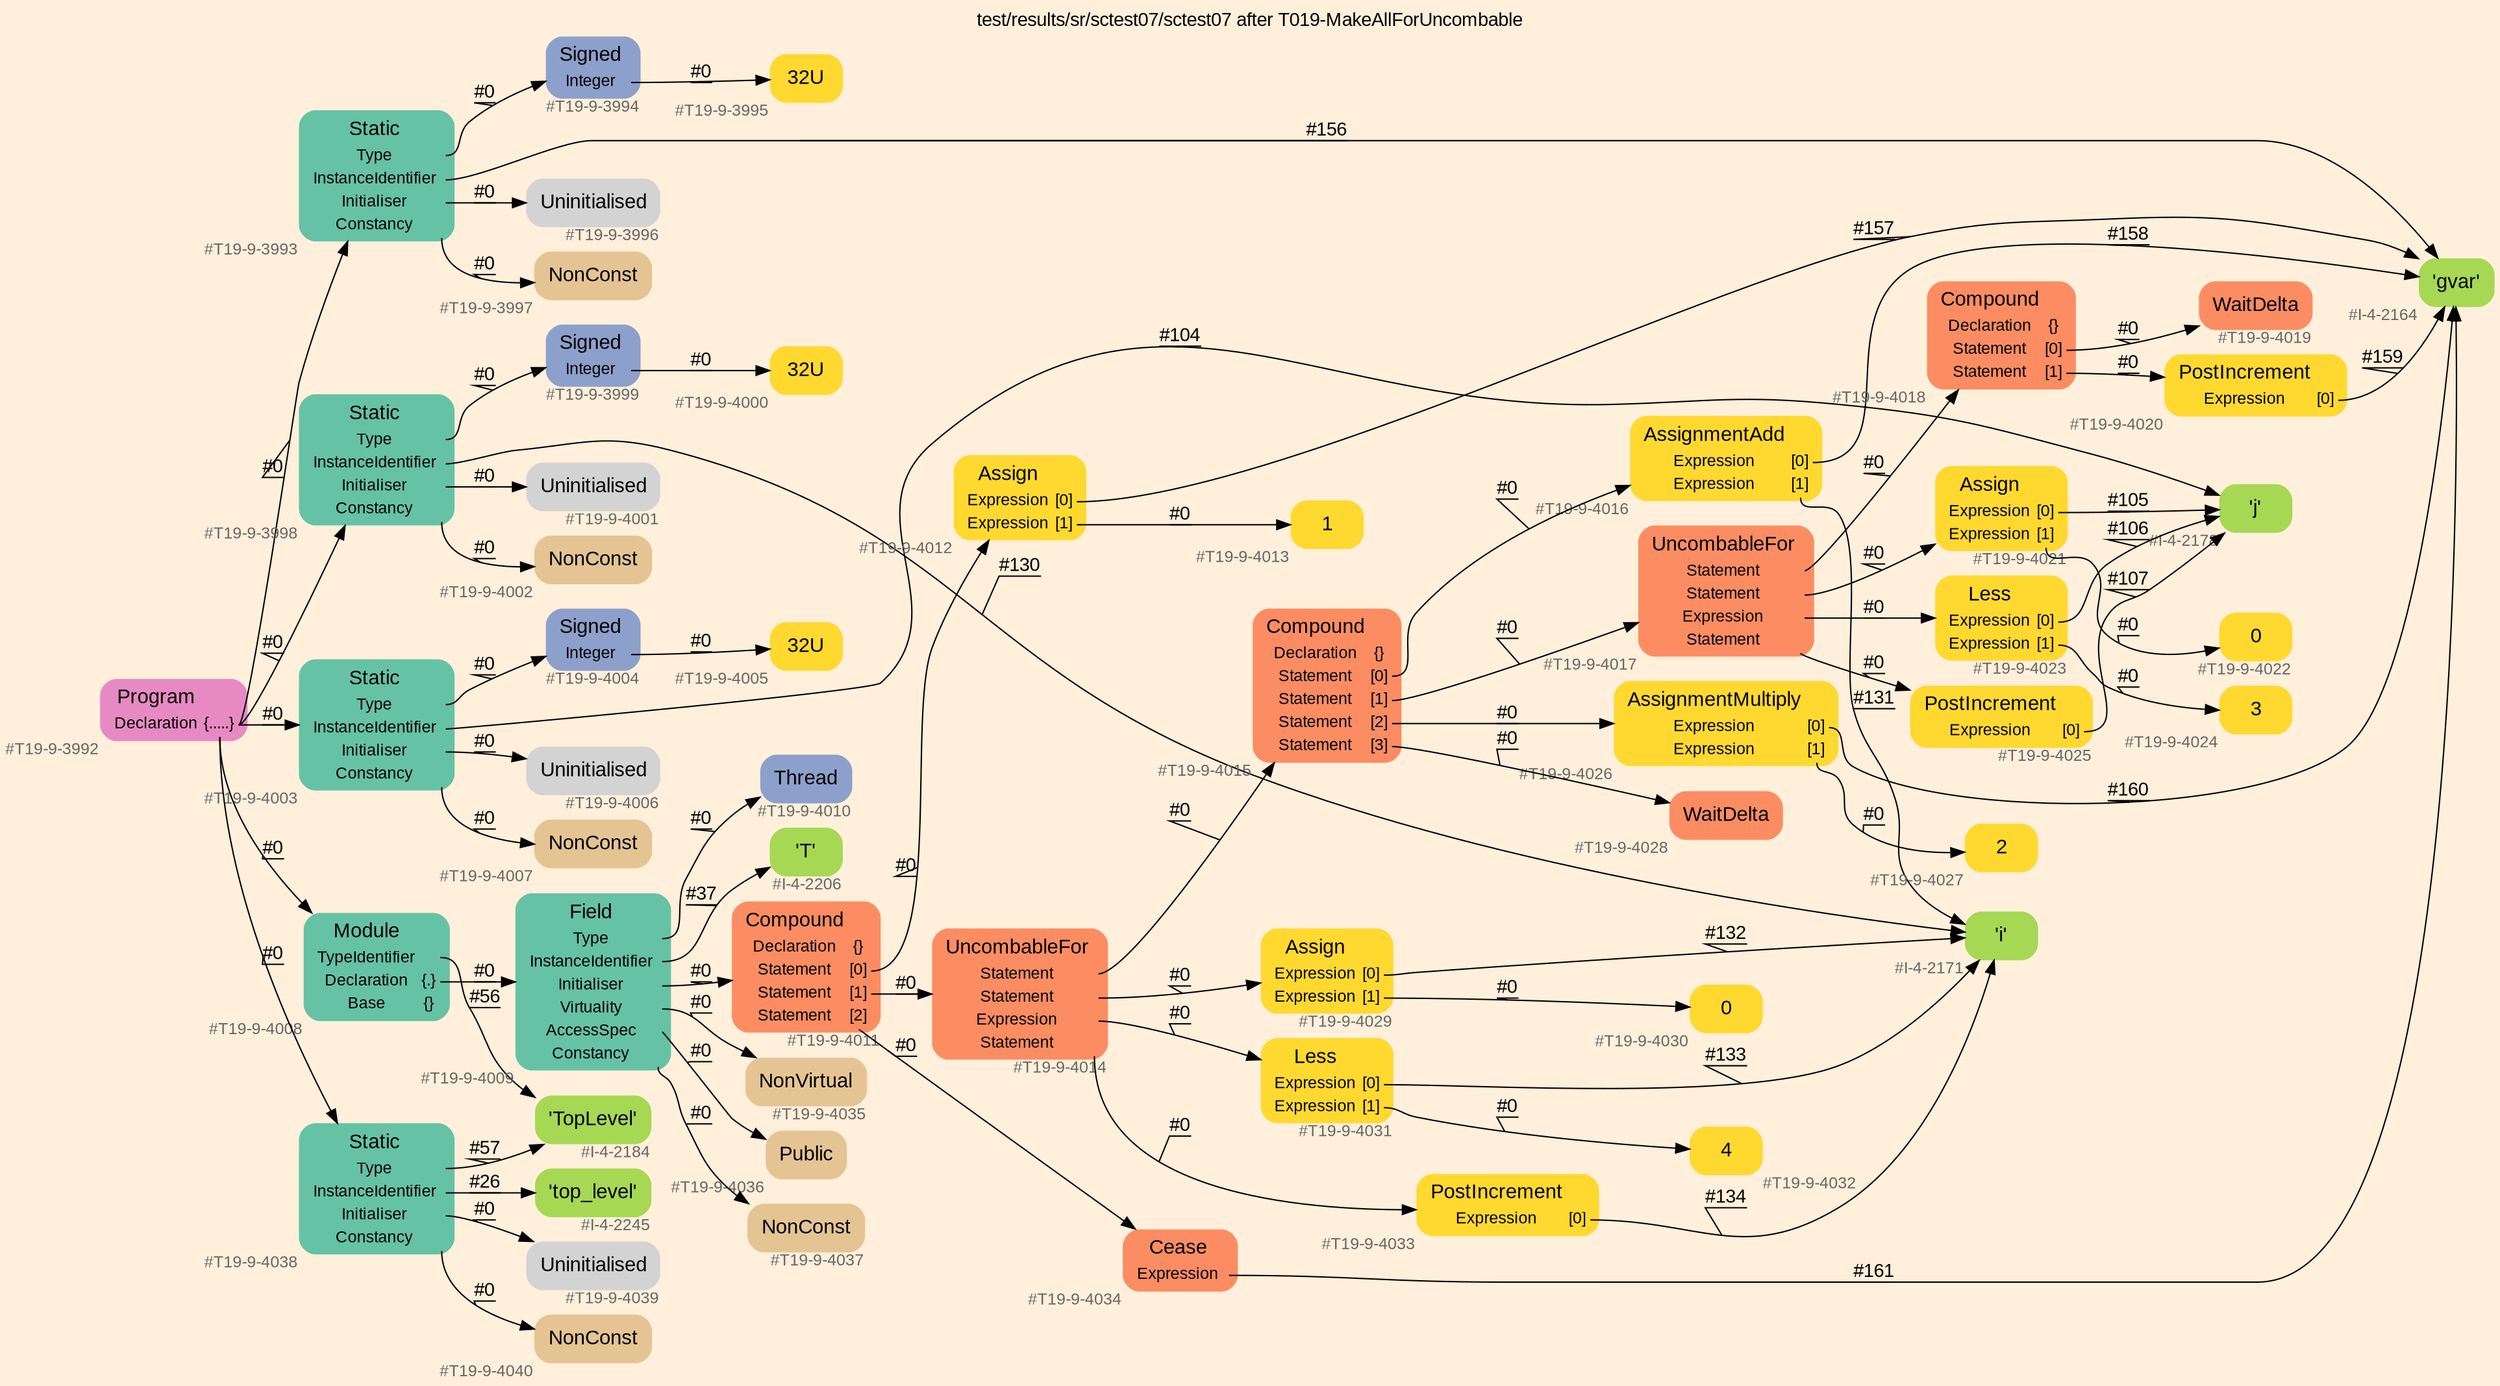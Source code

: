 digraph "test/results/sr/sctest07/sctest07 after T019-MakeAllForUncombable" {
label = "test/results/sr/sctest07/sctest07 after T019-MakeAllForUncombable"
labelloc = t
graph [
    rankdir = "LR"
    ranksep = 0.3
    bgcolor = antiquewhite1
    color = black
    fontcolor = black
    fontname = "Arial"
];
node [
    fontname = "Arial"
];
edge [
    fontname = "Arial"
];

// -------------------- node figure --------------------
// -------- block #T19-9-3992 ----------
"#T19-9-3992" [
    fillcolor = "/set28/4"
    xlabel = "#T19-9-3992"
    fontsize = "12"
    fontcolor = grey40
    shape = "plaintext"
    label = <<TABLE BORDER="0" CELLBORDER="0" CELLSPACING="0">
     <TR><TD><FONT COLOR="black" POINT-SIZE="15">Program</FONT></TD></TR>
     <TR><TD><FONT COLOR="black" POINT-SIZE="12">Declaration</FONT></TD><TD PORT="port0"><FONT COLOR="black" POINT-SIZE="12">{.....}</FONT></TD></TR>
    </TABLE>>
    style = "rounded,filled"
];

// -------- block #T19-9-3993 ----------
"#T19-9-3993" [
    fillcolor = "/set28/1"
    xlabel = "#T19-9-3993"
    fontsize = "12"
    fontcolor = grey40
    shape = "plaintext"
    label = <<TABLE BORDER="0" CELLBORDER="0" CELLSPACING="0">
     <TR><TD><FONT COLOR="black" POINT-SIZE="15">Static</FONT></TD></TR>
     <TR><TD><FONT COLOR="black" POINT-SIZE="12">Type</FONT></TD><TD PORT="port0"></TD></TR>
     <TR><TD><FONT COLOR="black" POINT-SIZE="12">InstanceIdentifier</FONT></TD><TD PORT="port1"></TD></TR>
     <TR><TD><FONT COLOR="black" POINT-SIZE="12">Initialiser</FONT></TD><TD PORT="port2"></TD></TR>
     <TR><TD><FONT COLOR="black" POINT-SIZE="12">Constancy</FONT></TD><TD PORT="port3"></TD></TR>
    </TABLE>>
    style = "rounded,filled"
];

// -------- block #T19-9-3994 ----------
"#T19-9-3994" [
    fillcolor = "/set28/3"
    xlabel = "#T19-9-3994"
    fontsize = "12"
    fontcolor = grey40
    shape = "plaintext"
    label = <<TABLE BORDER="0" CELLBORDER="0" CELLSPACING="0">
     <TR><TD><FONT COLOR="black" POINT-SIZE="15">Signed</FONT></TD></TR>
     <TR><TD><FONT COLOR="black" POINT-SIZE="12">Integer</FONT></TD><TD PORT="port0"></TD></TR>
    </TABLE>>
    style = "rounded,filled"
];

// -------- block #T19-9-3995 ----------
"#T19-9-3995" [
    fillcolor = "/set28/6"
    xlabel = "#T19-9-3995"
    fontsize = "12"
    fontcolor = grey40
    shape = "plaintext"
    label = <<TABLE BORDER="0" CELLBORDER="0" CELLSPACING="0">
     <TR><TD><FONT COLOR="black" POINT-SIZE="15">32U</FONT></TD></TR>
    </TABLE>>
    style = "rounded,filled"
];

// -------- block #I-4-2164 ----------
"#I-4-2164" [
    fillcolor = "/set28/5"
    xlabel = "#I-4-2164"
    fontsize = "12"
    fontcolor = grey40
    shape = "plaintext"
    label = <<TABLE BORDER="0" CELLBORDER="0" CELLSPACING="0">
     <TR><TD><FONT COLOR="black" POINT-SIZE="15">'gvar'</FONT></TD></TR>
    </TABLE>>
    style = "rounded,filled"
];

// -------- block #T19-9-3996 ----------
"#T19-9-3996" [
    xlabel = "#T19-9-3996"
    fontsize = "12"
    fontcolor = grey40
    shape = "plaintext"
    label = <<TABLE BORDER="0" CELLBORDER="0" CELLSPACING="0">
     <TR><TD><FONT COLOR="black" POINT-SIZE="15">Uninitialised</FONT></TD></TR>
    </TABLE>>
    style = "rounded,filled"
];

// -------- block #T19-9-3997 ----------
"#T19-9-3997" [
    fillcolor = "/set28/7"
    xlabel = "#T19-9-3997"
    fontsize = "12"
    fontcolor = grey40
    shape = "plaintext"
    label = <<TABLE BORDER="0" CELLBORDER="0" CELLSPACING="0">
     <TR><TD><FONT COLOR="black" POINT-SIZE="15">NonConst</FONT></TD></TR>
    </TABLE>>
    style = "rounded,filled"
];

// -------- block #T19-9-3998 ----------
"#T19-9-3998" [
    fillcolor = "/set28/1"
    xlabel = "#T19-9-3998"
    fontsize = "12"
    fontcolor = grey40
    shape = "plaintext"
    label = <<TABLE BORDER="0" CELLBORDER="0" CELLSPACING="0">
     <TR><TD><FONT COLOR="black" POINT-SIZE="15">Static</FONT></TD></TR>
     <TR><TD><FONT COLOR="black" POINT-SIZE="12">Type</FONT></TD><TD PORT="port0"></TD></TR>
     <TR><TD><FONT COLOR="black" POINT-SIZE="12">InstanceIdentifier</FONT></TD><TD PORT="port1"></TD></TR>
     <TR><TD><FONT COLOR="black" POINT-SIZE="12">Initialiser</FONT></TD><TD PORT="port2"></TD></TR>
     <TR><TD><FONT COLOR="black" POINT-SIZE="12">Constancy</FONT></TD><TD PORT="port3"></TD></TR>
    </TABLE>>
    style = "rounded,filled"
];

// -------- block #T19-9-3999 ----------
"#T19-9-3999" [
    fillcolor = "/set28/3"
    xlabel = "#T19-9-3999"
    fontsize = "12"
    fontcolor = grey40
    shape = "plaintext"
    label = <<TABLE BORDER="0" CELLBORDER="0" CELLSPACING="0">
     <TR><TD><FONT COLOR="black" POINT-SIZE="15">Signed</FONT></TD></TR>
     <TR><TD><FONT COLOR="black" POINT-SIZE="12">Integer</FONT></TD><TD PORT="port0"></TD></TR>
    </TABLE>>
    style = "rounded,filled"
];

// -------- block #T19-9-4000 ----------
"#T19-9-4000" [
    fillcolor = "/set28/6"
    xlabel = "#T19-9-4000"
    fontsize = "12"
    fontcolor = grey40
    shape = "plaintext"
    label = <<TABLE BORDER="0" CELLBORDER="0" CELLSPACING="0">
     <TR><TD><FONT COLOR="black" POINT-SIZE="15">32U</FONT></TD></TR>
    </TABLE>>
    style = "rounded,filled"
];

// -------- block #I-4-2171 ----------
"#I-4-2171" [
    fillcolor = "/set28/5"
    xlabel = "#I-4-2171"
    fontsize = "12"
    fontcolor = grey40
    shape = "plaintext"
    label = <<TABLE BORDER="0" CELLBORDER="0" CELLSPACING="0">
     <TR><TD><FONT COLOR="black" POINT-SIZE="15">'i'</FONT></TD></TR>
    </TABLE>>
    style = "rounded,filled"
];

// -------- block #T19-9-4001 ----------
"#T19-9-4001" [
    xlabel = "#T19-9-4001"
    fontsize = "12"
    fontcolor = grey40
    shape = "plaintext"
    label = <<TABLE BORDER="0" CELLBORDER="0" CELLSPACING="0">
     <TR><TD><FONT COLOR="black" POINT-SIZE="15">Uninitialised</FONT></TD></TR>
    </TABLE>>
    style = "rounded,filled"
];

// -------- block #T19-9-4002 ----------
"#T19-9-4002" [
    fillcolor = "/set28/7"
    xlabel = "#T19-9-4002"
    fontsize = "12"
    fontcolor = grey40
    shape = "plaintext"
    label = <<TABLE BORDER="0" CELLBORDER="0" CELLSPACING="0">
     <TR><TD><FONT COLOR="black" POINT-SIZE="15">NonConst</FONT></TD></TR>
    </TABLE>>
    style = "rounded,filled"
];

// -------- block #T19-9-4003 ----------
"#T19-9-4003" [
    fillcolor = "/set28/1"
    xlabel = "#T19-9-4003"
    fontsize = "12"
    fontcolor = grey40
    shape = "plaintext"
    label = <<TABLE BORDER="0" CELLBORDER="0" CELLSPACING="0">
     <TR><TD><FONT COLOR="black" POINT-SIZE="15">Static</FONT></TD></TR>
     <TR><TD><FONT COLOR="black" POINT-SIZE="12">Type</FONT></TD><TD PORT="port0"></TD></TR>
     <TR><TD><FONT COLOR="black" POINT-SIZE="12">InstanceIdentifier</FONT></TD><TD PORT="port1"></TD></TR>
     <TR><TD><FONT COLOR="black" POINT-SIZE="12">Initialiser</FONT></TD><TD PORT="port2"></TD></TR>
     <TR><TD><FONT COLOR="black" POINT-SIZE="12">Constancy</FONT></TD><TD PORT="port3"></TD></TR>
    </TABLE>>
    style = "rounded,filled"
];

// -------- block #T19-9-4004 ----------
"#T19-9-4004" [
    fillcolor = "/set28/3"
    xlabel = "#T19-9-4004"
    fontsize = "12"
    fontcolor = grey40
    shape = "plaintext"
    label = <<TABLE BORDER="0" CELLBORDER="0" CELLSPACING="0">
     <TR><TD><FONT COLOR="black" POINT-SIZE="15">Signed</FONT></TD></TR>
     <TR><TD><FONT COLOR="black" POINT-SIZE="12">Integer</FONT></TD><TD PORT="port0"></TD></TR>
    </TABLE>>
    style = "rounded,filled"
];

// -------- block #T19-9-4005 ----------
"#T19-9-4005" [
    fillcolor = "/set28/6"
    xlabel = "#T19-9-4005"
    fontsize = "12"
    fontcolor = grey40
    shape = "plaintext"
    label = <<TABLE BORDER="0" CELLBORDER="0" CELLSPACING="0">
     <TR><TD><FONT COLOR="black" POINT-SIZE="15">32U</FONT></TD></TR>
    </TABLE>>
    style = "rounded,filled"
];

// -------- block #I-4-2178 ----------
"#I-4-2178" [
    fillcolor = "/set28/5"
    xlabel = "#I-4-2178"
    fontsize = "12"
    fontcolor = grey40
    shape = "plaintext"
    label = <<TABLE BORDER="0" CELLBORDER="0" CELLSPACING="0">
     <TR><TD><FONT COLOR="black" POINT-SIZE="15">'j'</FONT></TD></TR>
    </TABLE>>
    style = "rounded,filled"
];

// -------- block #T19-9-4006 ----------
"#T19-9-4006" [
    xlabel = "#T19-9-4006"
    fontsize = "12"
    fontcolor = grey40
    shape = "plaintext"
    label = <<TABLE BORDER="0" CELLBORDER="0" CELLSPACING="0">
     <TR><TD><FONT COLOR="black" POINT-SIZE="15">Uninitialised</FONT></TD></TR>
    </TABLE>>
    style = "rounded,filled"
];

// -------- block #T19-9-4007 ----------
"#T19-9-4007" [
    fillcolor = "/set28/7"
    xlabel = "#T19-9-4007"
    fontsize = "12"
    fontcolor = grey40
    shape = "plaintext"
    label = <<TABLE BORDER="0" CELLBORDER="0" CELLSPACING="0">
     <TR><TD><FONT COLOR="black" POINT-SIZE="15">NonConst</FONT></TD></TR>
    </TABLE>>
    style = "rounded,filled"
];

// -------- block #T19-9-4008 ----------
"#T19-9-4008" [
    fillcolor = "/set28/1"
    xlabel = "#T19-9-4008"
    fontsize = "12"
    fontcolor = grey40
    shape = "plaintext"
    label = <<TABLE BORDER="0" CELLBORDER="0" CELLSPACING="0">
     <TR><TD><FONT COLOR="black" POINT-SIZE="15">Module</FONT></TD></TR>
     <TR><TD><FONT COLOR="black" POINT-SIZE="12">TypeIdentifier</FONT></TD><TD PORT="port0"></TD></TR>
     <TR><TD><FONT COLOR="black" POINT-SIZE="12">Declaration</FONT></TD><TD PORT="port1"><FONT COLOR="black" POINT-SIZE="12">{.}</FONT></TD></TR>
     <TR><TD><FONT COLOR="black" POINT-SIZE="12">Base</FONT></TD><TD PORT="port2"><FONT COLOR="black" POINT-SIZE="12">{}</FONT></TD></TR>
    </TABLE>>
    style = "rounded,filled"
];

// -------- block #I-4-2184 ----------
"#I-4-2184" [
    fillcolor = "/set28/5"
    xlabel = "#I-4-2184"
    fontsize = "12"
    fontcolor = grey40
    shape = "plaintext"
    label = <<TABLE BORDER="0" CELLBORDER="0" CELLSPACING="0">
     <TR><TD><FONT COLOR="black" POINT-SIZE="15">'TopLevel'</FONT></TD></TR>
    </TABLE>>
    style = "rounded,filled"
];

// -------- block #T19-9-4009 ----------
"#T19-9-4009" [
    fillcolor = "/set28/1"
    xlabel = "#T19-9-4009"
    fontsize = "12"
    fontcolor = grey40
    shape = "plaintext"
    label = <<TABLE BORDER="0" CELLBORDER="0" CELLSPACING="0">
     <TR><TD><FONT COLOR="black" POINT-SIZE="15">Field</FONT></TD></TR>
     <TR><TD><FONT COLOR="black" POINT-SIZE="12">Type</FONT></TD><TD PORT="port0"></TD></TR>
     <TR><TD><FONT COLOR="black" POINT-SIZE="12">InstanceIdentifier</FONT></TD><TD PORT="port1"></TD></TR>
     <TR><TD><FONT COLOR="black" POINT-SIZE="12">Initialiser</FONT></TD><TD PORT="port2"></TD></TR>
     <TR><TD><FONT COLOR="black" POINT-SIZE="12">Virtuality</FONT></TD><TD PORT="port3"></TD></TR>
     <TR><TD><FONT COLOR="black" POINT-SIZE="12">AccessSpec</FONT></TD><TD PORT="port4"></TD></TR>
     <TR><TD><FONT COLOR="black" POINT-SIZE="12">Constancy</FONT></TD><TD PORT="port5"></TD></TR>
    </TABLE>>
    style = "rounded,filled"
];

// -------- block #T19-9-4010 ----------
"#T19-9-4010" [
    fillcolor = "/set28/3"
    xlabel = "#T19-9-4010"
    fontsize = "12"
    fontcolor = grey40
    shape = "plaintext"
    label = <<TABLE BORDER="0" CELLBORDER="0" CELLSPACING="0">
     <TR><TD><FONT COLOR="black" POINT-SIZE="15">Thread</FONT></TD></TR>
    </TABLE>>
    style = "rounded,filled"
];

// -------- block #I-4-2206 ----------
"#I-4-2206" [
    fillcolor = "/set28/5"
    xlabel = "#I-4-2206"
    fontsize = "12"
    fontcolor = grey40
    shape = "plaintext"
    label = <<TABLE BORDER="0" CELLBORDER="0" CELLSPACING="0">
     <TR><TD><FONT COLOR="black" POINT-SIZE="15">'T'</FONT></TD></TR>
    </TABLE>>
    style = "rounded,filled"
];

// -------- block #T19-9-4011 ----------
"#T19-9-4011" [
    fillcolor = "/set28/2"
    xlabel = "#T19-9-4011"
    fontsize = "12"
    fontcolor = grey40
    shape = "plaintext"
    label = <<TABLE BORDER="0" CELLBORDER="0" CELLSPACING="0">
     <TR><TD><FONT COLOR="black" POINT-SIZE="15">Compound</FONT></TD></TR>
     <TR><TD><FONT COLOR="black" POINT-SIZE="12">Declaration</FONT></TD><TD PORT="port0"><FONT COLOR="black" POINT-SIZE="12">{}</FONT></TD></TR>
     <TR><TD><FONT COLOR="black" POINT-SIZE="12">Statement</FONT></TD><TD PORT="port1"><FONT COLOR="black" POINT-SIZE="12">[0]</FONT></TD></TR>
     <TR><TD><FONT COLOR="black" POINT-SIZE="12">Statement</FONT></TD><TD PORT="port2"><FONT COLOR="black" POINT-SIZE="12">[1]</FONT></TD></TR>
     <TR><TD><FONT COLOR="black" POINT-SIZE="12">Statement</FONT></TD><TD PORT="port3"><FONT COLOR="black" POINT-SIZE="12">[2]</FONT></TD></TR>
    </TABLE>>
    style = "rounded,filled"
];

// -------- block #T19-9-4012 ----------
"#T19-9-4012" [
    fillcolor = "/set28/6"
    xlabel = "#T19-9-4012"
    fontsize = "12"
    fontcolor = grey40
    shape = "plaintext"
    label = <<TABLE BORDER="0" CELLBORDER="0" CELLSPACING="0">
     <TR><TD><FONT COLOR="black" POINT-SIZE="15">Assign</FONT></TD></TR>
     <TR><TD><FONT COLOR="black" POINT-SIZE="12">Expression</FONT></TD><TD PORT="port0"><FONT COLOR="black" POINT-SIZE="12">[0]</FONT></TD></TR>
     <TR><TD><FONT COLOR="black" POINT-SIZE="12">Expression</FONT></TD><TD PORT="port1"><FONT COLOR="black" POINT-SIZE="12">[1]</FONT></TD></TR>
    </TABLE>>
    style = "rounded,filled"
];

// -------- block #T19-9-4013 ----------
"#T19-9-4013" [
    fillcolor = "/set28/6"
    xlabel = "#T19-9-4013"
    fontsize = "12"
    fontcolor = grey40
    shape = "plaintext"
    label = <<TABLE BORDER="0" CELLBORDER="0" CELLSPACING="0">
     <TR><TD><FONT COLOR="black" POINT-SIZE="15">1</FONT></TD></TR>
    </TABLE>>
    style = "rounded,filled"
];

// -------- block #T19-9-4014 ----------
"#T19-9-4014" [
    fillcolor = "/set28/2"
    xlabel = "#T19-9-4014"
    fontsize = "12"
    fontcolor = grey40
    shape = "plaintext"
    label = <<TABLE BORDER="0" CELLBORDER="0" CELLSPACING="0">
     <TR><TD><FONT COLOR="black" POINT-SIZE="15">UncombableFor</FONT></TD></TR>
     <TR><TD><FONT COLOR="black" POINT-SIZE="12">Statement</FONT></TD><TD PORT="port0"></TD></TR>
     <TR><TD><FONT COLOR="black" POINT-SIZE="12">Statement</FONT></TD><TD PORT="port1"></TD></TR>
     <TR><TD><FONT COLOR="black" POINT-SIZE="12">Expression</FONT></TD><TD PORT="port2"></TD></TR>
     <TR><TD><FONT COLOR="black" POINT-SIZE="12">Statement</FONT></TD><TD PORT="port3"></TD></TR>
    </TABLE>>
    style = "rounded,filled"
];

// -------- block #T19-9-4015 ----------
"#T19-9-4015" [
    fillcolor = "/set28/2"
    xlabel = "#T19-9-4015"
    fontsize = "12"
    fontcolor = grey40
    shape = "plaintext"
    label = <<TABLE BORDER="0" CELLBORDER="0" CELLSPACING="0">
     <TR><TD><FONT COLOR="black" POINT-SIZE="15">Compound</FONT></TD></TR>
     <TR><TD><FONT COLOR="black" POINT-SIZE="12">Declaration</FONT></TD><TD PORT="port0"><FONT COLOR="black" POINT-SIZE="12">{}</FONT></TD></TR>
     <TR><TD><FONT COLOR="black" POINT-SIZE="12">Statement</FONT></TD><TD PORT="port1"><FONT COLOR="black" POINT-SIZE="12">[0]</FONT></TD></TR>
     <TR><TD><FONT COLOR="black" POINT-SIZE="12">Statement</FONT></TD><TD PORT="port2"><FONT COLOR="black" POINT-SIZE="12">[1]</FONT></TD></TR>
     <TR><TD><FONT COLOR="black" POINT-SIZE="12">Statement</FONT></TD><TD PORT="port3"><FONT COLOR="black" POINT-SIZE="12">[2]</FONT></TD></TR>
     <TR><TD><FONT COLOR="black" POINT-SIZE="12">Statement</FONT></TD><TD PORT="port4"><FONT COLOR="black" POINT-SIZE="12">[3]</FONT></TD></TR>
    </TABLE>>
    style = "rounded,filled"
];

// -------- block #T19-9-4016 ----------
"#T19-9-4016" [
    fillcolor = "/set28/6"
    xlabel = "#T19-9-4016"
    fontsize = "12"
    fontcolor = grey40
    shape = "plaintext"
    label = <<TABLE BORDER="0" CELLBORDER="0" CELLSPACING="0">
     <TR><TD><FONT COLOR="black" POINT-SIZE="15">AssignmentAdd</FONT></TD></TR>
     <TR><TD><FONT COLOR="black" POINT-SIZE="12">Expression</FONT></TD><TD PORT="port0"><FONT COLOR="black" POINT-SIZE="12">[0]</FONT></TD></TR>
     <TR><TD><FONT COLOR="black" POINT-SIZE="12">Expression</FONT></TD><TD PORT="port1"><FONT COLOR="black" POINT-SIZE="12">[1]</FONT></TD></TR>
    </TABLE>>
    style = "rounded,filled"
];

// -------- block #T19-9-4017 ----------
"#T19-9-4017" [
    fillcolor = "/set28/2"
    xlabel = "#T19-9-4017"
    fontsize = "12"
    fontcolor = grey40
    shape = "plaintext"
    label = <<TABLE BORDER="0" CELLBORDER="0" CELLSPACING="0">
     <TR><TD><FONT COLOR="black" POINT-SIZE="15">UncombableFor</FONT></TD></TR>
     <TR><TD><FONT COLOR="black" POINT-SIZE="12">Statement</FONT></TD><TD PORT="port0"></TD></TR>
     <TR><TD><FONT COLOR="black" POINT-SIZE="12">Statement</FONT></TD><TD PORT="port1"></TD></TR>
     <TR><TD><FONT COLOR="black" POINT-SIZE="12">Expression</FONT></TD><TD PORT="port2"></TD></TR>
     <TR><TD><FONT COLOR="black" POINT-SIZE="12">Statement</FONT></TD><TD PORT="port3"></TD></TR>
    </TABLE>>
    style = "rounded,filled"
];

// -------- block #T19-9-4018 ----------
"#T19-9-4018" [
    fillcolor = "/set28/2"
    xlabel = "#T19-9-4018"
    fontsize = "12"
    fontcolor = grey40
    shape = "plaintext"
    label = <<TABLE BORDER="0" CELLBORDER="0" CELLSPACING="0">
     <TR><TD><FONT COLOR="black" POINT-SIZE="15">Compound</FONT></TD></TR>
     <TR><TD><FONT COLOR="black" POINT-SIZE="12">Declaration</FONT></TD><TD PORT="port0"><FONT COLOR="black" POINT-SIZE="12">{}</FONT></TD></TR>
     <TR><TD><FONT COLOR="black" POINT-SIZE="12">Statement</FONT></TD><TD PORT="port1"><FONT COLOR="black" POINT-SIZE="12">[0]</FONT></TD></TR>
     <TR><TD><FONT COLOR="black" POINT-SIZE="12">Statement</FONT></TD><TD PORT="port2"><FONT COLOR="black" POINT-SIZE="12">[1]</FONT></TD></TR>
    </TABLE>>
    style = "rounded,filled"
];

// -------- block #T19-9-4019 ----------
"#T19-9-4019" [
    fillcolor = "/set28/2"
    xlabel = "#T19-9-4019"
    fontsize = "12"
    fontcolor = grey40
    shape = "plaintext"
    label = <<TABLE BORDER="0" CELLBORDER="0" CELLSPACING="0">
     <TR><TD><FONT COLOR="black" POINT-SIZE="15">WaitDelta</FONT></TD></TR>
    </TABLE>>
    style = "rounded,filled"
];

// -------- block #T19-9-4020 ----------
"#T19-9-4020" [
    fillcolor = "/set28/6"
    xlabel = "#T19-9-4020"
    fontsize = "12"
    fontcolor = grey40
    shape = "plaintext"
    label = <<TABLE BORDER="0" CELLBORDER="0" CELLSPACING="0">
     <TR><TD><FONT COLOR="black" POINT-SIZE="15">PostIncrement</FONT></TD></TR>
     <TR><TD><FONT COLOR="black" POINT-SIZE="12">Expression</FONT></TD><TD PORT="port0"><FONT COLOR="black" POINT-SIZE="12">[0]</FONT></TD></TR>
    </TABLE>>
    style = "rounded,filled"
];

// -------- block #T19-9-4021 ----------
"#T19-9-4021" [
    fillcolor = "/set28/6"
    xlabel = "#T19-9-4021"
    fontsize = "12"
    fontcolor = grey40
    shape = "plaintext"
    label = <<TABLE BORDER="0" CELLBORDER="0" CELLSPACING="0">
     <TR><TD><FONT COLOR="black" POINT-SIZE="15">Assign</FONT></TD></TR>
     <TR><TD><FONT COLOR="black" POINT-SIZE="12">Expression</FONT></TD><TD PORT="port0"><FONT COLOR="black" POINT-SIZE="12">[0]</FONT></TD></TR>
     <TR><TD><FONT COLOR="black" POINT-SIZE="12">Expression</FONT></TD><TD PORT="port1"><FONT COLOR="black" POINT-SIZE="12">[1]</FONT></TD></TR>
    </TABLE>>
    style = "rounded,filled"
];

// -------- block #T19-9-4022 ----------
"#T19-9-4022" [
    fillcolor = "/set28/6"
    xlabel = "#T19-9-4022"
    fontsize = "12"
    fontcolor = grey40
    shape = "plaintext"
    label = <<TABLE BORDER="0" CELLBORDER="0" CELLSPACING="0">
     <TR><TD><FONT COLOR="black" POINT-SIZE="15">0</FONT></TD></TR>
    </TABLE>>
    style = "rounded,filled"
];

// -------- block #T19-9-4023 ----------
"#T19-9-4023" [
    fillcolor = "/set28/6"
    xlabel = "#T19-9-4023"
    fontsize = "12"
    fontcolor = grey40
    shape = "plaintext"
    label = <<TABLE BORDER="0" CELLBORDER="0" CELLSPACING="0">
     <TR><TD><FONT COLOR="black" POINT-SIZE="15">Less</FONT></TD></TR>
     <TR><TD><FONT COLOR="black" POINT-SIZE="12">Expression</FONT></TD><TD PORT="port0"><FONT COLOR="black" POINT-SIZE="12">[0]</FONT></TD></TR>
     <TR><TD><FONT COLOR="black" POINT-SIZE="12">Expression</FONT></TD><TD PORT="port1"><FONT COLOR="black" POINT-SIZE="12">[1]</FONT></TD></TR>
    </TABLE>>
    style = "rounded,filled"
];

// -------- block #T19-9-4024 ----------
"#T19-9-4024" [
    fillcolor = "/set28/6"
    xlabel = "#T19-9-4024"
    fontsize = "12"
    fontcolor = grey40
    shape = "plaintext"
    label = <<TABLE BORDER="0" CELLBORDER="0" CELLSPACING="0">
     <TR><TD><FONT COLOR="black" POINT-SIZE="15">3</FONT></TD></TR>
    </TABLE>>
    style = "rounded,filled"
];

// -------- block #T19-9-4025 ----------
"#T19-9-4025" [
    fillcolor = "/set28/6"
    xlabel = "#T19-9-4025"
    fontsize = "12"
    fontcolor = grey40
    shape = "plaintext"
    label = <<TABLE BORDER="0" CELLBORDER="0" CELLSPACING="0">
     <TR><TD><FONT COLOR="black" POINT-SIZE="15">PostIncrement</FONT></TD></TR>
     <TR><TD><FONT COLOR="black" POINT-SIZE="12">Expression</FONT></TD><TD PORT="port0"><FONT COLOR="black" POINT-SIZE="12">[0]</FONT></TD></TR>
    </TABLE>>
    style = "rounded,filled"
];

// -------- block #T19-9-4026 ----------
"#T19-9-4026" [
    fillcolor = "/set28/6"
    xlabel = "#T19-9-4026"
    fontsize = "12"
    fontcolor = grey40
    shape = "plaintext"
    label = <<TABLE BORDER="0" CELLBORDER="0" CELLSPACING="0">
     <TR><TD><FONT COLOR="black" POINT-SIZE="15">AssignmentMultiply</FONT></TD></TR>
     <TR><TD><FONT COLOR="black" POINT-SIZE="12">Expression</FONT></TD><TD PORT="port0"><FONT COLOR="black" POINT-SIZE="12">[0]</FONT></TD></TR>
     <TR><TD><FONT COLOR="black" POINT-SIZE="12">Expression</FONT></TD><TD PORT="port1"><FONT COLOR="black" POINT-SIZE="12">[1]</FONT></TD></TR>
    </TABLE>>
    style = "rounded,filled"
];

// -------- block #T19-9-4027 ----------
"#T19-9-4027" [
    fillcolor = "/set28/6"
    xlabel = "#T19-9-4027"
    fontsize = "12"
    fontcolor = grey40
    shape = "plaintext"
    label = <<TABLE BORDER="0" CELLBORDER="0" CELLSPACING="0">
     <TR><TD><FONT COLOR="black" POINT-SIZE="15">2</FONT></TD></TR>
    </TABLE>>
    style = "rounded,filled"
];

// -------- block #T19-9-4028 ----------
"#T19-9-4028" [
    fillcolor = "/set28/2"
    xlabel = "#T19-9-4028"
    fontsize = "12"
    fontcolor = grey40
    shape = "plaintext"
    label = <<TABLE BORDER="0" CELLBORDER="0" CELLSPACING="0">
     <TR><TD><FONT COLOR="black" POINT-SIZE="15">WaitDelta</FONT></TD></TR>
    </TABLE>>
    style = "rounded,filled"
];

// -------- block #T19-9-4029 ----------
"#T19-9-4029" [
    fillcolor = "/set28/6"
    xlabel = "#T19-9-4029"
    fontsize = "12"
    fontcolor = grey40
    shape = "plaintext"
    label = <<TABLE BORDER="0" CELLBORDER="0" CELLSPACING="0">
     <TR><TD><FONT COLOR="black" POINT-SIZE="15">Assign</FONT></TD></TR>
     <TR><TD><FONT COLOR="black" POINT-SIZE="12">Expression</FONT></TD><TD PORT="port0"><FONT COLOR="black" POINT-SIZE="12">[0]</FONT></TD></TR>
     <TR><TD><FONT COLOR="black" POINT-SIZE="12">Expression</FONT></TD><TD PORT="port1"><FONT COLOR="black" POINT-SIZE="12">[1]</FONT></TD></TR>
    </TABLE>>
    style = "rounded,filled"
];

// -------- block #T19-9-4030 ----------
"#T19-9-4030" [
    fillcolor = "/set28/6"
    xlabel = "#T19-9-4030"
    fontsize = "12"
    fontcolor = grey40
    shape = "plaintext"
    label = <<TABLE BORDER="0" CELLBORDER="0" CELLSPACING="0">
     <TR><TD><FONT COLOR="black" POINT-SIZE="15">0</FONT></TD></TR>
    </TABLE>>
    style = "rounded,filled"
];

// -------- block #T19-9-4031 ----------
"#T19-9-4031" [
    fillcolor = "/set28/6"
    xlabel = "#T19-9-4031"
    fontsize = "12"
    fontcolor = grey40
    shape = "plaintext"
    label = <<TABLE BORDER="0" CELLBORDER="0" CELLSPACING="0">
     <TR><TD><FONT COLOR="black" POINT-SIZE="15">Less</FONT></TD></TR>
     <TR><TD><FONT COLOR="black" POINT-SIZE="12">Expression</FONT></TD><TD PORT="port0"><FONT COLOR="black" POINT-SIZE="12">[0]</FONT></TD></TR>
     <TR><TD><FONT COLOR="black" POINT-SIZE="12">Expression</FONT></TD><TD PORT="port1"><FONT COLOR="black" POINT-SIZE="12">[1]</FONT></TD></TR>
    </TABLE>>
    style = "rounded,filled"
];

// -------- block #T19-9-4032 ----------
"#T19-9-4032" [
    fillcolor = "/set28/6"
    xlabel = "#T19-9-4032"
    fontsize = "12"
    fontcolor = grey40
    shape = "plaintext"
    label = <<TABLE BORDER="0" CELLBORDER="0" CELLSPACING="0">
     <TR><TD><FONT COLOR="black" POINT-SIZE="15">4</FONT></TD></TR>
    </TABLE>>
    style = "rounded,filled"
];

// -------- block #T19-9-4033 ----------
"#T19-9-4033" [
    fillcolor = "/set28/6"
    xlabel = "#T19-9-4033"
    fontsize = "12"
    fontcolor = grey40
    shape = "plaintext"
    label = <<TABLE BORDER="0" CELLBORDER="0" CELLSPACING="0">
     <TR><TD><FONT COLOR="black" POINT-SIZE="15">PostIncrement</FONT></TD></TR>
     <TR><TD><FONT COLOR="black" POINT-SIZE="12">Expression</FONT></TD><TD PORT="port0"><FONT COLOR="black" POINT-SIZE="12">[0]</FONT></TD></TR>
    </TABLE>>
    style = "rounded,filled"
];

// -------- block #T19-9-4034 ----------
"#T19-9-4034" [
    fillcolor = "/set28/2"
    xlabel = "#T19-9-4034"
    fontsize = "12"
    fontcolor = grey40
    shape = "plaintext"
    label = <<TABLE BORDER="0" CELLBORDER="0" CELLSPACING="0">
     <TR><TD><FONT COLOR="black" POINT-SIZE="15">Cease</FONT></TD></TR>
     <TR><TD><FONT COLOR="black" POINT-SIZE="12">Expression</FONT></TD><TD PORT="port0"></TD></TR>
    </TABLE>>
    style = "rounded,filled"
];

// -------- block #T19-9-4035 ----------
"#T19-9-4035" [
    fillcolor = "/set28/7"
    xlabel = "#T19-9-4035"
    fontsize = "12"
    fontcolor = grey40
    shape = "plaintext"
    label = <<TABLE BORDER="0" CELLBORDER="0" CELLSPACING="0">
     <TR><TD><FONT COLOR="black" POINT-SIZE="15">NonVirtual</FONT></TD></TR>
    </TABLE>>
    style = "rounded,filled"
];

// -------- block #T19-9-4036 ----------
"#T19-9-4036" [
    fillcolor = "/set28/7"
    xlabel = "#T19-9-4036"
    fontsize = "12"
    fontcolor = grey40
    shape = "plaintext"
    label = <<TABLE BORDER="0" CELLBORDER="0" CELLSPACING="0">
     <TR><TD><FONT COLOR="black" POINT-SIZE="15">Public</FONT></TD></TR>
    </TABLE>>
    style = "rounded,filled"
];

// -------- block #T19-9-4037 ----------
"#T19-9-4037" [
    fillcolor = "/set28/7"
    xlabel = "#T19-9-4037"
    fontsize = "12"
    fontcolor = grey40
    shape = "plaintext"
    label = <<TABLE BORDER="0" CELLBORDER="0" CELLSPACING="0">
     <TR><TD><FONT COLOR="black" POINT-SIZE="15">NonConst</FONT></TD></TR>
    </TABLE>>
    style = "rounded,filled"
];

// -------- block #T19-9-4038 ----------
"#T19-9-4038" [
    fillcolor = "/set28/1"
    xlabel = "#T19-9-4038"
    fontsize = "12"
    fontcolor = grey40
    shape = "plaintext"
    label = <<TABLE BORDER="0" CELLBORDER="0" CELLSPACING="0">
     <TR><TD><FONT COLOR="black" POINT-SIZE="15">Static</FONT></TD></TR>
     <TR><TD><FONT COLOR="black" POINT-SIZE="12">Type</FONT></TD><TD PORT="port0"></TD></TR>
     <TR><TD><FONT COLOR="black" POINT-SIZE="12">InstanceIdentifier</FONT></TD><TD PORT="port1"></TD></TR>
     <TR><TD><FONT COLOR="black" POINT-SIZE="12">Initialiser</FONT></TD><TD PORT="port2"></TD></TR>
     <TR><TD><FONT COLOR="black" POINT-SIZE="12">Constancy</FONT></TD><TD PORT="port3"></TD></TR>
    </TABLE>>
    style = "rounded,filled"
];

// -------- block #I-4-2245 ----------
"#I-4-2245" [
    fillcolor = "/set28/5"
    xlabel = "#I-4-2245"
    fontsize = "12"
    fontcolor = grey40
    shape = "plaintext"
    label = <<TABLE BORDER="0" CELLBORDER="0" CELLSPACING="0">
     <TR><TD><FONT COLOR="black" POINT-SIZE="15">'top_level'</FONT></TD></TR>
    </TABLE>>
    style = "rounded,filled"
];

// -------- block #T19-9-4039 ----------
"#T19-9-4039" [
    xlabel = "#T19-9-4039"
    fontsize = "12"
    fontcolor = grey40
    shape = "plaintext"
    label = <<TABLE BORDER="0" CELLBORDER="0" CELLSPACING="0">
     <TR><TD><FONT COLOR="black" POINT-SIZE="15">Uninitialised</FONT></TD></TR>
    </TABLE>>
    style = "rounded,filled"
];

// -------- block #T19-9-4040 ----------
"#T19-9-4040" [
    fillcolor = "/set28/7"
    xlabel = "#T19-9-4040"
    fontsize = "12"
    fontcolor = grey40
    shape = "plaintext"
    label = <<TABLE BORDER="0" CELLBORDER="0" CELLSPACING="0">
     <TR><TD><FONT COLOR="black" POINT-SIZE="15">NonConst</FONT></TD></TR>
    </TABLE>>
    style = "rounded,filled"
];

"#T19-9-3992":port0 -> "#T19-9-3993" [
    label = "#0"
    decorate = true
    color = black
    fontcolor = black
];

"#T19-9-3992":port0 -> "#T19-9-3998" [
    label = "#0"
    decorate = true
    color = black
    fontcolor = black
];

"#T19-9-3992":port0 -> "#T19-9-4003" [
    label = "#0"
    decorate = true
    color = black
    fontcolor = black
];

"#T19-9-3992":port0 -> "#T19-9-4008" [
    label = "#0"
    decorate = true
    color = black
    fontcolor = black
];

"#T19-9-3992":port0 -> "#T19-9-4038" [
    label = "#0"
    decorate = true
    color = black
    fontcolor = black
];

"#T19-9-3993":port0 -> "#T19-9-3994" [
    label = "#0"
    decorate = true
    color = black
    fontcolor = black
];

"#T19-9-3993":port1 -> "#I-4-2164" [
    label = "#156"
    decorate = true
    color = black
    fontcolor = black
];

"#T19-9-3993":port2 -> "#T19-9-3996" [
    label = "#0"
    decorate = true
    color = black
    fontcolor = black
];

"#T19-9-3993":port3 -> "#T19-9-3997" [
    label = "#0"
    decorate = true
    color = black
    fontcolor = black
];

"#T19-9-3994":port0 -> "#T19-9-3995" [
    label = "#0"
    decorate = true
    color = black
    fontcolor = black
];

"#T19-9-3998":port0 -> "#T19-9-3999" [
    label = "#0"
    decorate = true
    color = black
    fontcolor = black
];

"#T19-9-3998":port1 -> "#I-4-2171" [
    label = "#130"
    decorate = true
    color = black
    fontcolor = black
];

"#T19-9-3998":port2 -> "#T19-9-4001" [
    label = "#0"
    decorate = true
    color = black
    fontcolor = black
];

"#T19-9-3998":port3 -> "#T19-9-4002" [
    label = "#0"
    decorate = true
    color = black
    fontcolor = black
];

"#T19-9-3999":port0 -> "#T19-9-4000" [
    label = "#0"
    decorate = true
    color = black
    fontcolor = black
];

"#T19-9-4003":port0 -> "#T19-9-4004" [
    label = "#0"
    decorate = true
    color = black
    fontcolor = black
];

"#T19-9-4003":port1 -> "#I-4-2178" [
    label = "#104"
    decorate = true
    color = black
    fontcolor = black
];

"#T19-9-4003":port2 -> "#T19-9-4006" [
    label = "#0"
    decorate = true
    color = black
    fontcolor = black
];

"#T19-9-4003":port3 -> "#T19-9-4007" [
    label = "#0"
    decorate = true
    color = black
    fontcolor = black
];

"#T19-9-4004":port0 -> "#T19-9-4005" [
    label = "#0"
    decorate = true
    color = black
    fontcolor = black
];

"#T19-9-4008":port0 -> "#I-4-2184" [
    label = "#56"
    decorate = true
    color = black
    fontcolor = black
];

"#T19-9-4008":port1 -> "#T19-9-4009" [
    label = "#0"
    decorate = true
    color = black
    fontcolor = black
];

"#T19-9-4009":port0 -> "#T19-9-4010" [
    label = "#0"
    decorate = true
    color = black
    fontcolor = black
];

"#T19-9-4009":port1 -> "#I-4-2206" [
    label = "#37"
    decorate = true
    color = black
    fontcolor = black
];

"#T19-9-4009":port2 -> "#T19-9-4011" [
    label = "#0"
    decorate = true
    color = black
    fontcolor = black
];

"#T19-9-4009":port3 -> "#T19-9-4035" [
    label = "#0"
    decorate = true
    color = black
    fontcolor = black
];

"#T19-9-4009":port4 -> "#T19-9-4036" [
    label = "#0"
    decorate = true
    color = black
    fontcolor = black
];

"#T19-9-4009":port5 -> "#T19-9-4037" [
    label = "#0"
    decorate = true
    color = black
    fontcolor = black
];

"#T19-9-4011":port1 -> "#T19-9-4012" [
    label = "#0"
    decorate = true
    color = black
    fontcolor = black
];

"#T19-9-4011":port2 -> "#T19-9-4014" [
    label = "#0"
    decorate = true
    color = black
    fontcolor = black
];

"#T19-9-4011":port3 -> "#T19-9-4034" [
    label = "#0"
    decorate = true
    color = black
    fontcolor = black
];

"#T19-9-4012":port0 -> "#I-4-2164" [
    label = "#157"
    decorate = true
    color = black
    fontcolor = black
];

"#T19-9-4012":port1 -> "#T19-9-4013" [
    label = "#0"
    decorate = true
    color = black
    fontcolor = black
];

"#T19-9-4014":port0 -> "#T19-9-4015" [
    label = "#0"
    decorate = true
    color = black
    fontcolor = black
];

"#T19-9-4014":port1 -> "#T19-9-4029" [
    label = "#0"
    decorate = true
    color = black
    fontcolor = black
];

"#T19-9-4014":port2 -> "#T19-9-4031" [
    label = "#0"
    decorate = true
    color = black
    fontcolor = black
];

"#T19-9-4014":port3 -> "#T19-9-4033" [
    label = "#0"
    decorate = true
    color = black
    fontcolor = black
];

"#T19-9-4015":port1 -> "#T19-9-4016" [
    label = "#0"
    decorate = true
    color = black
    fontcolor = black
];

"#T19-9-4015":port2 -> "#T19-9-4017" [
    label = "#0"
    decorate = true
    color = black
    fontcolor = black
];

"#T19-9-4015":port3 -> "#T19-9-4026" [
    label = "#0"
    decorate = true
    color = black
    fontcolor = black
];

"#T19-9-4015":port4 -> "#T19-9-4028" [
    label = "#0"
    decorate = true
    color = black
    fontcolor = black
];

"#T19-9-4016":port0 -> "#I-4-2164" [
    label = "#158"
    decorate = true
    color = black
    fontcolor = black
];

"#T19-9-4016":port1 -> "#I-4-2171" [
    label = "#131"
    decorate = true
    color = black
    fontcolor = black
];

"#T19-9-4017":port0 -> "#T19-9-4018" [
    label = "#0"
    decorate = true
    color = black
    fontcolor = black
];

"#T19-9-4017":port1 -> "#T19-9-4021" [
    label = "#0"
    decorate = true
    color = black
    fontcolor = black
];

"#T19-9-4017":port2 -> "#T19-9-4023" [
    label = "#0"
    decorate = true
    color = black
    fontcolor = black
];

"#T19-9-4017":port3 -> "#T19-9-4025" [
    label = "#0"
    decorate = true
    color = black
    fontcolor = black
];

"#T19-9-4018":port1 -> "#T19-9-4019" [
    label = "#0"
    decorate = true
    color = black
    fontcolor = black
];

"#T19-9-4018":port2 -> "#T19-9-4020" [
    label = "#0"
    decorate = true
    color = black
    fontcolor = black
];

"#T19-9-4020":port0 -> "#I-4-2164" [
    label = "#159"
    decorate = true
    color = black
    fontcolor = black
];

"#T19-9-4021":port0 -> "#I-4-2178" [
    label = "#105"
    decorate = true
    color = black
    fontcolor = black
];

"#T19-9-4021":port1 -> "#T19-9-4022" [
    label = "#0"
    decorate = true
    color = black
    fontcolor = black
];

"#T19-9-4023":port0 -> "#I-4-2178" [
    label = "#106"
    decorate = true
    color = black
    fontcolor = black
];

"#T19-9-4023":port1 -> "#T19-9-4024" [
    label = "#0"
    decorate = true
    color = black
    fontcolor = black
];

"#T19-9-4025":port0 -> "#I-4-2178" [
    label = "#107"
    decorate = true
    color = black
    fontcolor = black
];

"#T19-9-4026":port0 -> "#I-4-2164" [
    label = "#160"
    decorate = true
    color = black
    fontcolor = black
];

"#T19-9-4026":port1 -> "#T19-9-4027" [
    label = "#0"
    decorate = true
    color = black
    fontcolor = black
];

"#T19-9-4029":port0 -> "#I-4-2171" [
    label = "#132"
    decorate = true
    color = black
    fontcolor = black
];

"#T19-9-4029":port1 -> "#T19-9-4030" [
    label = "#0"
    decorate = true
    color = black
    fontcolor = black
];

"#T19-9-4031":port0 -> "#I-4-2171" [
    label = "#133"
    decorate = true
    color = black
    fontcolor = black
];

"#T19-9-4031":port1 -> "#T19-9-4032" [
    label = "#0"
    decorate = true
    color = black
    fontcolor = black
];

"#T19-9-4033":port0 -> "#I-4-2171" [
    label = "#134"
    decorate = true
    color = black
    fontcolor = black
];

"#T19-9-4034":port0 -> "#I-4-2164" [
    label = "#161"
    decorate = true
    color = black
    fontcolor = black
];

"#T19-9-4038":port0 -> "#I-4-2184" [
    label = "#57"
    decorate = true
    color = black
    fontcolor = black
];

"#T19-9-4038":port1 -> "#I-4-2245" [
    label = "#26"
    decorate = true
    color = black
    fontcolor = black
];

"#T19-9-4038":port2 -> "#T19-9-4039" [
    label = "#0"
    decorate = true
    color = black
    fontcolor = black
];

"#T19-9-4038":port3 -> "#T19-9-4040" [
    label = "#0"
    decorate = true
    color = black
    fontcolor = black
];


}
